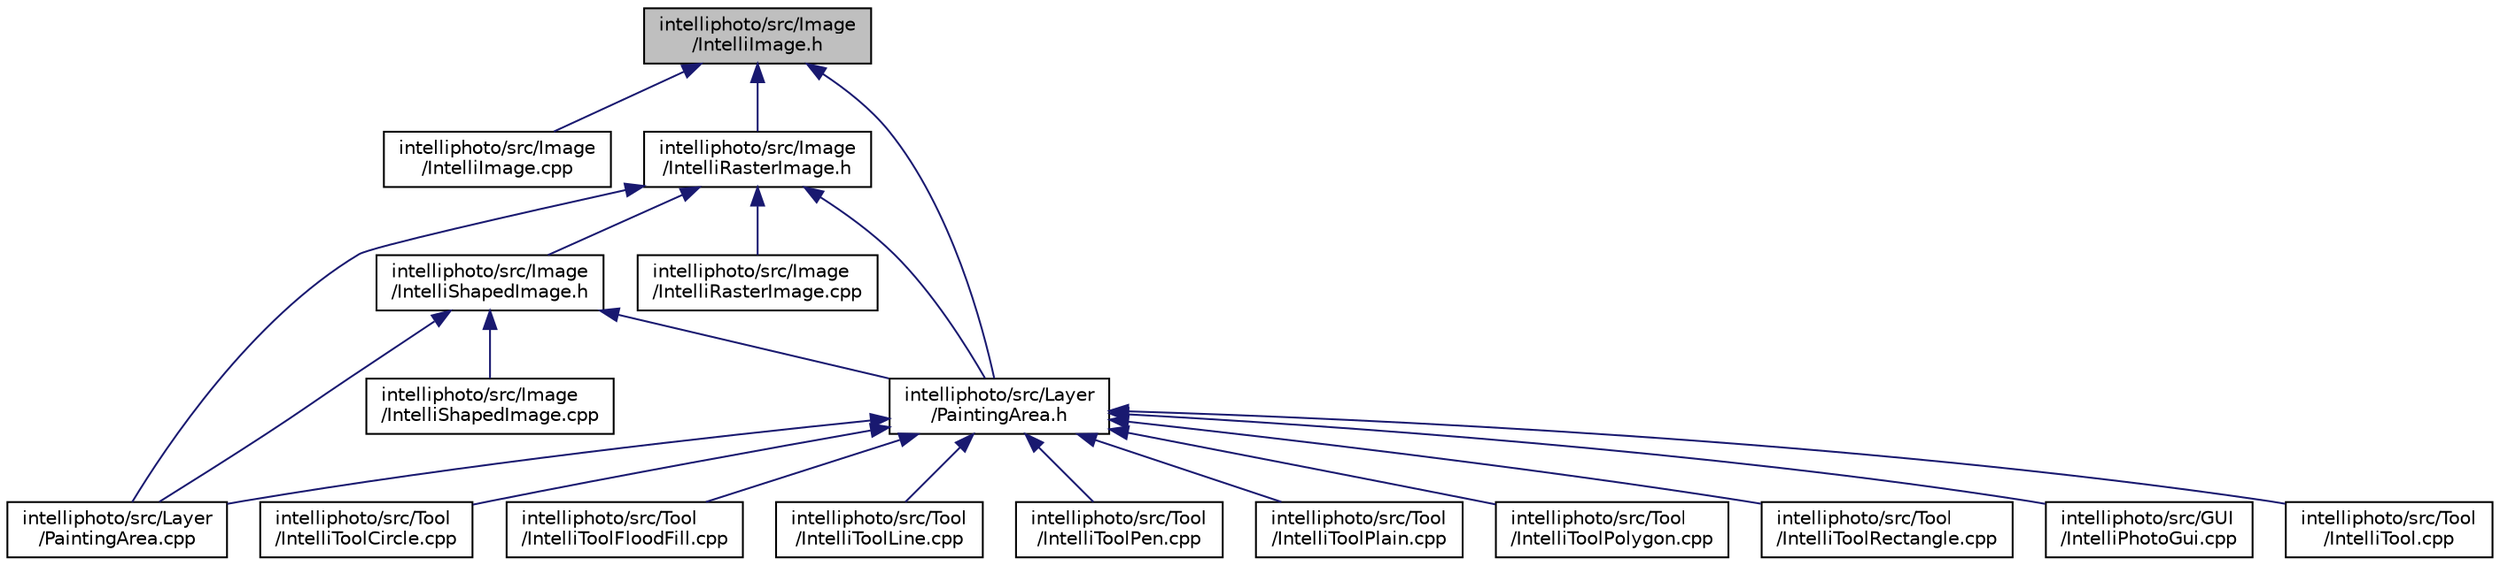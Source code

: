 digraph "intelliphoto/src/Image/IntelliImage.h"
{
 // LATEX_PDF_SIZE
  edge [fontname="Helvetica",fontsize="10",labelfontname="Helvetica",labelfontsize="10"];
  node [fontname="Helvetica",fontsize="10",shape=record];
  Node1 [label="intelliphoto/src/Image\l/IntelliImage.h",height=0.2,width=0.4,color="black", fillcolor="grey75", style="filled", fontcolor="black",tooltip=" "];
  Node1 -> Node2 [dir="back",color="midnightblue",fontsize="10",style="solid",fontname="Helvetica"];
  Node2 [label="intelliphoto/src/Image\l/IntelliImage.cpp",height=0.2,width=0.4,color="black", fillcolor="white", style="filled",URL="$_intelli_image_8cpp.html",tooltip=" "];
  Node1 -> Node3 [dir="back",color="midnightblue",fontsize="10",style="solid",fontname="Helvetica"];
  Node3 [label="intelliphoto/src/Image\l/IntelliRasterImage.h",height=0.2,width=0.4,color="black", fillcolor="white", style="filled",URL="$_intelli_raster_image_8h.html",tooltip=" "];
  Node3 -> Node4 [dir="back",color="midnightblue",fontsize="10",style="solid",fontname="Helvetica"];
  Node4 [label="intelliphoto/src/Image\l/IntelliRasterImage.cpp",height=0.2,width=0.4,color="black", fillcolor="white", style="filled",URL="$_intelli_raster_image_8cpp.html",tooltip=" "];
  Node3 -> Node5 [dir="back",color="midnightblue",fontsize="10",style="solid",fontname="Helvetica"];
  Node5 [label="intelliphoto/src/Image\l/IntelliShapedImage.h",height=0.2,width=0.4,color="black", fillcolor="white", style="filled",URL="$_intelli_shaped_image_8h.html",tooltip=" "];
  Node5 -> Node6 [dir="back",color="midnightblue",fontsize="10",style="solid",fontname="Helvetica"];
  Node6 [label="intelliphoto/src/Image\l/IntelliShapedImage.cpp",height=0.2,width=0.4,color="black", fillcolor="white", style="filled",URL="$_intelli_shaped_image_8cpp.html",tooltip=" "];
  Node5 -> Node7 [dir="back",color="midnightblue",fontsize="10",style="solid",fontname="Helvetica"];
  Node7 [label="intelliphoto/src/Layer\l/PaintingArea.h",height=0.2,width=0.4,color="black", fillcolor="white", style="filled",URL="$_painting_area_8h.html",tooltip=" "];
  Node7 -> Node8 [dir="back",color="midnightblue",fontsize="10",style="solid",fontname="Helvetica"];
  Node8 [label="intelliphoto/src/GUI\l/IntelliPhotoGui.cpp",height=0.2,width=0.4,color="black", fillcolor="white", style="filled",URL="$_intelli_photo_gui_8cpp.html",tooltip=" "];
  Node7 -> Node9 [dir="back",color="midnightblue",fontsize="10",style="solid",fontname="Helvetica"];
  Node9 [label="intelliphoto/src/Layer\l/PaintingArea.cpp",height=0.2,width=0.4,color="black", fillcolor="white", style="filled",URL="$_painting_area_8cpp.html",tooltip=" "];
  Node7 -> Node10 [dir="back",color="midnightblue",fontsize="10",style="solid",fontname="Helvetica"];
  Node10 [label="intelliphoto/src/Tool\l/IntelliTool.cpp",height=0.2,width=0.4,color="black", fillcolor="white", style="filled",URL="$_intelli_tool_8cpp.html",tooltip=" "];
  Node7 -> Node11 [dir="back",color="midnightblue",fontsize="10",style="solid",fontname="Helvetica"];
  Node11 [label="intelliphoto/src/Tool\l/IntelliToolCircle.cpp",height=0.2,width=0.4,color="black", fillcolor="white", style="filled",URL="$_intelli_tool_circle_8cpp.html",tooltip=" "];
  Node7 -> Node12 [dir="back",color="midnightblue",fontsize="10",style="solid",fontname="Helvetica"];
  Node12 [label="intelliphoto/src/Tool\l/IntelliToolFloodFill.cpp",height=0.2,width=0.4,color="black", fillcolor="white", style="filled",URL="$_intelli_tool_flood_fill_8cpp.html",tooltip=" "];
  Node7 -> Node13 [dir="back",color="midnightblue",fontsize="10",style="solid",fontname="Helvetica"];
  Node13 [label="intelliphoto/src/Tool\l/IntelliToolLine.cpp",height=0.2,width=0.4,color="black", fillcolor="white", style="filled",URL="$_intelli_tool_line_8cpp.html",tooltip=" "];
  Node7 -> Node14 [dir="back",color="midnightblue",fontsize="10",style="solid",fontname="Helvetica"];
  Node14 [label="intelliphoto/src/Tool\l/IntelliToolPen.cpp",height=0.2,width=0.4,color="black", fillcolor="white", style="filled",URL="$_intelli_tool_pen_8cpp.html",tooltip=" "];
  Node7 -> Node15 [dir="back",color="midnightblue",fontsize="10",style="solid",fontname="Helvetica"];
  Node15 [label="intelliphoto/src/Tool\l/IntelliToolPlain.cpp",height=0.2,width=0.4,color="black", fillcolor="white", style="filled",URL="$_intelli_tool_plain_8cpp.html",tooltip=" "];
  Node7 -> Node16 [dir="back",color="midnightblue",fontsize="10",style="solid",fontname="Helvetica"];
  Node16 [label="intelliphoto/src/Tool\l/IntelliToolPolygon.cpp",height=0.2,width=0.4,color="black", fillcolor="white", style="filled",URL="$_intelli_tool_polygon_8cpp.html",tooltip=" "];
  Node7 -> Node17 [dir="back",color="midnightblue",fontsize="10",style="solid",fontname="Helvetica"];
  Node17 [label="intelliphoto/src/Tool\l/IntelliToolRectangle.cpp",height=0.2,width=0.4,color="black", fillcolor="white", style="filled",URL="$_intelli_tool_rectangle_8cpp.html",tooltip=" "];
  Node5 -> Node9 [dir="back",color="midnightblue",fontsize="10",style="solid",fontname="Helvetica"];
  Node3 -> Node7 [dir="back",color="midnightblue",fontsize="10",style="solid",fontname="Helvetica"];
  Node3 -> Node9 [dir="back",color="midnightblue",fontsize="10",style="solid",fontname="Helvetica"];
  Node1 -> Node7 [dir="back",color="midnightblue",fontsize="10",style="solid",fontname="Helvetica"];
}
